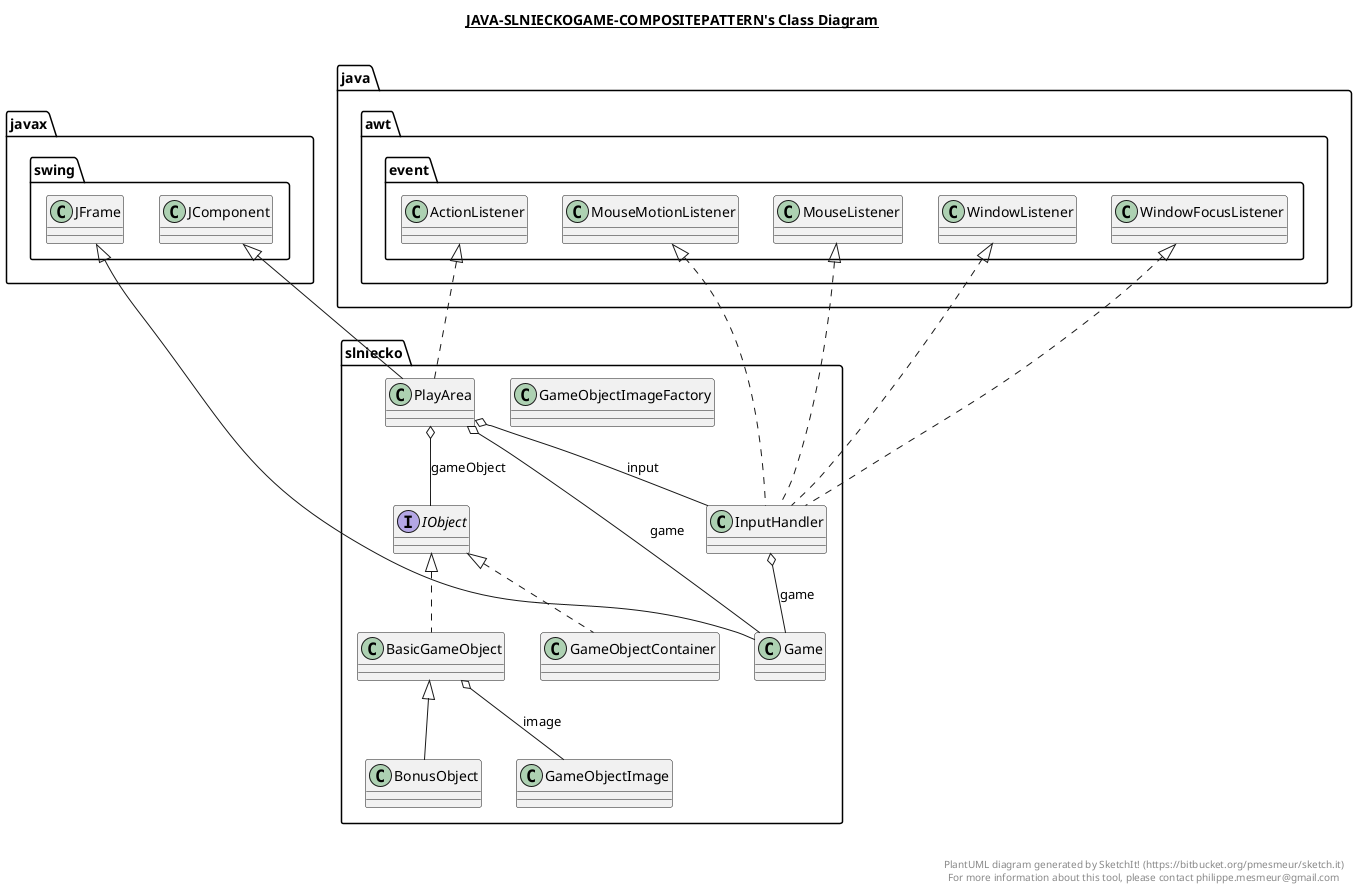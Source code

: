 @startuml

title __JAVA-SLNIECKOGAME-COMPOSITEPATTERN's Class Diagram__\n

  namespace slniecko {
    class slniecko.BasicGameObject {
    }
  }
  

  namespace slniecko {
    class slniecko.BonusObject {
    }
  }
  

  namespace slniecko {
    class slniecko.Game {
    }
  }
  

  namespace slniecko {
    class slniecko.GameObjectContainer {
    }
  }
  

  namespace slniecko {
    class slniecko.GameObjectImage {
    }
  }
  

  namespace slniecko {
    class slniecko.GameObjectImageFactory {
    }
  }
  

  namespace slniecko {
    interface slniecko.IObject {
    }
  }
  

  namespace slniecko {
    class slniecko.InputHandler {
    }
  }
  

  namespace slniecko {
    class slniecko.PlayArea {
    }
  }
  

  slniecko.BasicGameObject .up.|> slniecko.IObject
  slniecko.BasicGameObject o-- slniecko.GameObjectImage : image
  slniecko.BonusObject -up-|> slniecko.BasicGameObject
  slniecko.Game -up-|> javax.swing.JFrame
  slniecko.GameObjectContainer .up.|> slniecko.IObject
  slniecko.InputHandler .up.|> java.awt.event.MouseListener
  slniecko.InputHandler .up.|> java.awt.event.MouseMotionListener
  slniecko.InputHandler .up.|> java.awt.event.WindowFocusListener
  slniecko.InputHandler .up.|> java.awt.event.WindowListener
  slniecko.InputHandler o-- slniecko.Game : game
  slniecko.PlayArea .up.|> java.awt.event.ActionListener
  slniecko.PlayArea -up-|> javax.swing.JComponent
  slniecko.PlayArea o-- slniecko.Game : game
  slniecko.PlayArea o-- slniecko.IObject : gameObject
  slniecko.PlayArea o-- slniecko.InputHandler : input


right footer


PlantUML diagram generated by SketchIt! (https://bitbucket.org/pmesmeur/sketch.it)
For more information about this tool, please contact philippe.mesmeur@gmail.com
endfooter

@enduml
